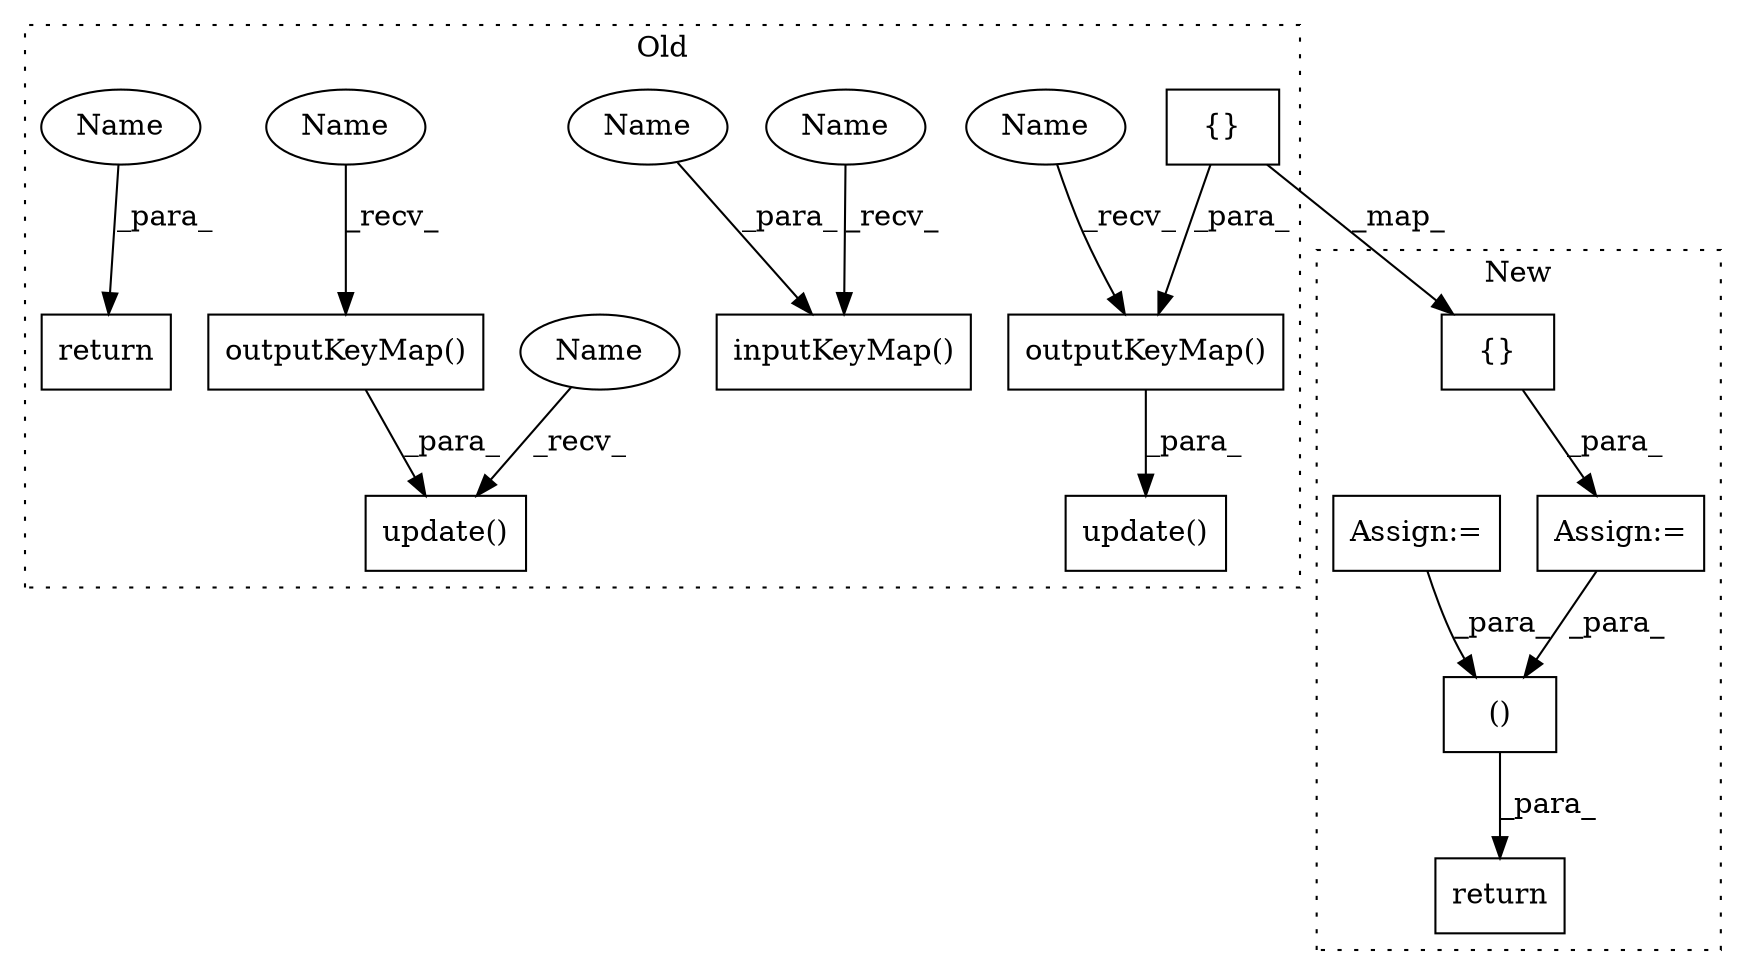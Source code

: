 digraph G {
subgraph cluster0 {
1 [label="inputKeyMap()" a="75" s="6091,6112" l="17,1" shape="box"];
4 [label="return" a="93" s="6677" l="7" shape="box"];
5 [label="outputKeyMap()" a="75" s="6451,6557" l="39,18" shape="box"];
6 [label="update()" a="75" s="6416,6575" l="35,14" shape="box"];
7 [label="outputKeyMap()" a="75" s="6614,6662" l="18,1" shape="box"];
8 [label="update()" a="75" s="6602,6663" l="12,1" shape="box"];
9 [label="{}" a="95" s="6490,6556" l="1,1" shape="box"];
13 [label="Name" a="87" s="6451" l="4" shape="ellipse"];
14 [label="Name" a="87" s="6091" l="4" shape="ellipse"];
15 [label="Name" a="87" s="6614" l="4" shape="ellipse"];
16 [label="Name" a="87" s="6108" l="4" shape="ellipse"];
17 [label="Name" a="87" s="6602" l="4" shape="ellipse"];
18 [label="Name" a="87" s="6684" l="4" shape="ellipse"];
label = "Old";
style="dotted";
}
subgraph cluster1 {
2 [label="return" a="93" s="6329" l="7" shape="box"];
3 [label="()" a="54" s="6340" l="7" shape="box"];
10 [label="{}" a="95" s="6207,6273" l="1,1" shape="box"];
11 [label="Assign:=" a="68" s="6287" l="3" shape="box"];
12 [label="Assign:=" a="68" s="6204" l="3" shape="box"];
label = "New";
style="dotted";
}
3 -> 2 [label="_para_"];
5 -> 6 [label="_para_"];
7 -> 8 [label="_para_"];
9 -> 5 [label="_para_"];
9 -> 10 [label="_map_"];
10 -> 12 [label="_para_"];
11 -> 3 [label="_para_"];
12 -> 3 [label="_para_"];
13 -> 5 [label="_recv_"];
14 -> 1 [label="_recv_"];
15 -> 7 [label="_recv_"];
16 -> 1 [label="_para_"];
17 -> 8 [label="_recv_"];
18 -> 4 [label="_para_"];
}